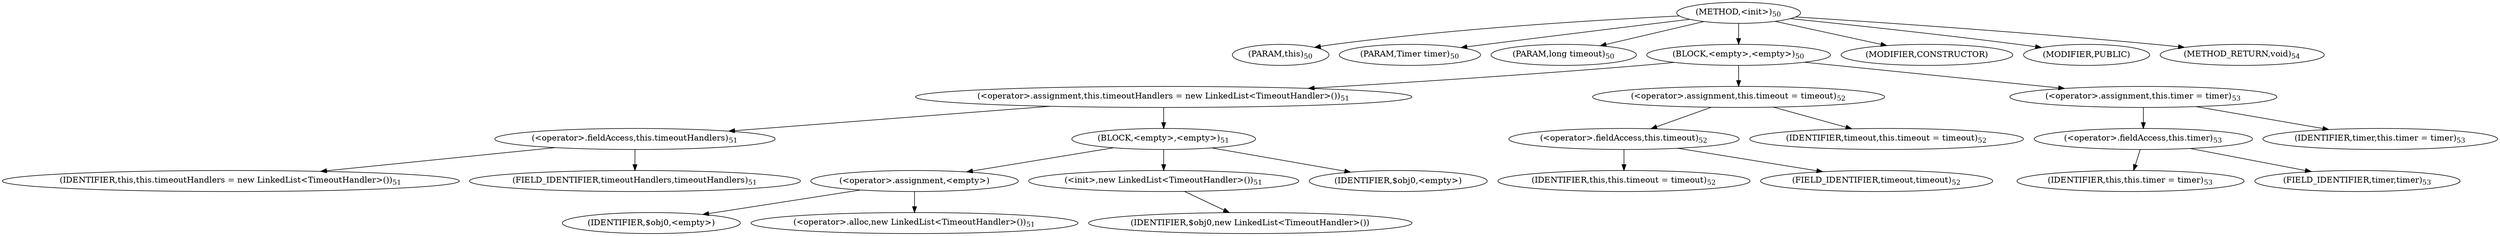 digraph "&lt;init&gt;" {  
"29" [label = <(METHOD,&lt;init&gt;)<SUB>50</SUB>> ]
"4" [label = <(PARAM,this)<SUB>50</SUB>> ]
"30" [label = <(PARAM,Timer timer)<SUB>50</SUB>> ]
"31" [label = <(PARAM,long timeout)<SUB>50</SUB>> ]
"32" [label = <(BLOCK,&lt;empty&gt;,&lt;empty&gt;)<SUB>50</SUB>> ]
"33" [label = <(&lt;operator&gt;.assignment,this.timeoutHandlers = new LinkedList&lt;TimeoutHandler&gt;())<SUB>51</SUB>> ]
"34" [label = <(&lt;operator&gt;.fieldAccess,this.timeoutHandlers)<SUB>51</SUB>> ]
"3" [label = <(IDENTIFIER,this,this.timeoutHandlers = new LinkedList&lt;TimeoutHandler&gt;())<SUB>51</SUB>> ]
"35" [label = <(FIELD_IDENTIFIER,timeoutHandlers,timeoutHandlers)<SUB>51</SUB>> ]
"36" [label = <(BLOCK,&lt;empty&gt;,&lt;empty&gt;)<SUB>51</SUB>> ]
"37" [label = <(&lt;operator&gt;.assignment,&lt;empty&gt;)> ]
"38" [label = <(IDENTIFIER,$obj0,&lt;empty&gt;)> ]
"39" [label = <(&lt;operator&gt;.alloc,new LinkedList&lt;TimeoutHandler&gt;())<SUB>51</SUB>> ]
"40" [label = <(&lt;init&gt;,new LinkedList&lt;TimeoutHandler&gt;())<SUB>51</SUB>> ]
"41" [label = <(IDENTIFIER,$obj0,new LinkedList&lt;TimeoutHandler&gt;())> ]
"42" [label = <(IDENTIFIER,$obj0,&lt;empty&gt;)> ]
"43" [label = <(&lt;operator&gt;.assignment,this.timeout = timeout)<SUB>52</SUB>> ]
"44" [label = <(&lt;operator&gt;.fieldAccess,this.timeout)<SUB>52</SUB>> ]
"5" [label = <(IDENTIFIER,this,this.timeout = timeout)<SUB>52</SUB>> ]
"45" [label = <(FIELD_IDENTIFIER,timeout,timeout)<SUB>52</SUB>> ]
"46" [label = <(IDENTIFIER,timeout,this.timeout = timeout)<SUB>52</SUB>> ]
"47" [label = <(&lt;operator&gt;.assignment,this.timer = timer)<SUB>53</SUB>> ]
"48" [label = <(&lt;operator&gt;.fieldAccess,this.timer)<SUB>53</SUB>> ]
"6" [label = <(IDENTIFIER,this,this.timer = timer)<SUB>53</SUB>> ]
"49" [label = <(FIELD_IDENTIFIER,timer,timer)<SUB>53</SUB>> ]
"50" [label = <(IDENTIFIER,timer,this.timer = timer)<SUB>53</SUB>> ]
"51" [label = <(MODIFIER,CONSTRUCTOR)> ]
"52" [label = <(MODIFIER,PUBLIC)> ]
"53" [label = <(METHOD_RETURN,void)<SUB>54</SUB>> ]
  "29" -> "4" 
  "29" -> "30" 
  "29" -> "31" 
  "29" -> "32" 
  "29" -> "51" 
  "29" -> "52" 
  "29" -> "53" 
  "32" -> "33" 
  "32" -> "43" 
  "32" -> "47" 
  "33" -> "34" 
  "33" -> "36" 
  "34" -> "3" 
  "34" -> "35" 
  "36" -> "37" 
  "36" -> "40" 
  "36" -> "42" 
  "37" -> "38" 
  "37" -> "39" 
  "40" -> "41" 
  "43" -> "44" 
  "43" -> "46" 
  "44" -> "5" 
  "44" -> "45" 
  "47" -> "48" 
  "47" -> "50" 
  "48" -> "6" 
  "48" -> "49" 
}
